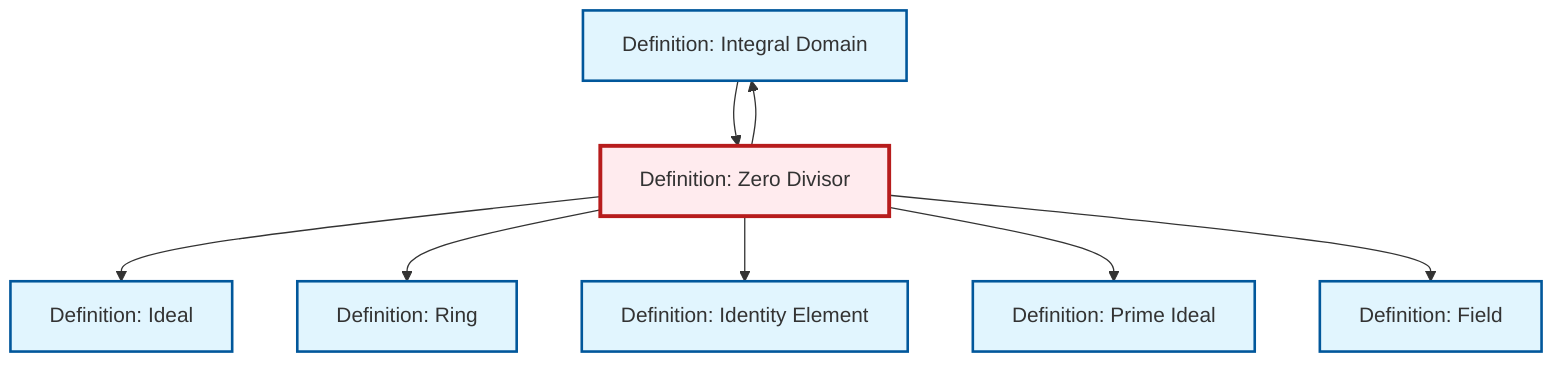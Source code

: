 graph TD
    classDef definition fill:#e1f5fe,stroke:#01579b,stroke-width:2px
    classDef theorem fill:#f3e5f5,stroke:#4a148c,stroke-width:2px
    classDef axiom fill:#fff3e0,stroke:#e65100,stroke-width:2px
    classDef example fill:#e8f5e9,stroke:#1b5e20,stroke-width:2px
    classDef current fill:#ffebee,stroke:#b71c1c,stroke-width:3px
    def-field["Definition: Field"]:::definition
    def-identity-element["Definition: Identity Element"]:::definition
    def-prime-ideal["Definition: Prime Ideal"]:::definition
    def-integral-domain["Definition: Integral Domain"]:::definition
    def-ideal["Definition: Ideal"]:::definition
    def-zero-divisor["Definition: Zero Divisor"]:::definition
    def-ring["Definition: Ring"]:::definition
    def-integral-domain --> def-zero-divisor
    def-zero-divisor --> def-ideal
    def-zero-divisor --> def-ring
    def-zero-divisor --> def-identity-element
    def-zero-divisor --> def-prime-ideal
    def-zero-divisor --> def-integral-domain
    def-zero-divisor --> def-field
    class def-zero-divisor current